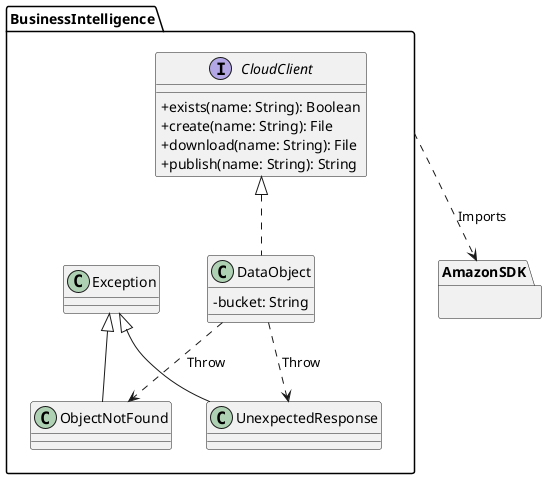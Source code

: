@startuml DataObject
skinparam classAttributeIconSize 0
package BusinessIntelligence {
    interface CloudClient {
     +exists(name: String): Boolean
     +create(name: String): File
     +download(name: String): File
     +publish(name: String): String
    }

    class DataObject {
     -bucket: String
    }

    class Exception
    class ObjectNotFound
    class UnexpectedResponse

    CloudClient <|.. DataObject

    Exception <|-- ObjectNotFound
    Exception <|-- UnexpectedResponse

    DataObject ..> ObjectNotFound: Throw
    DataObject ..> UnexpectedResponse: Throw
}

package AmazonSDK {}

BusinessIntelligence ..> AmazonSDK: Imports

@enduml
